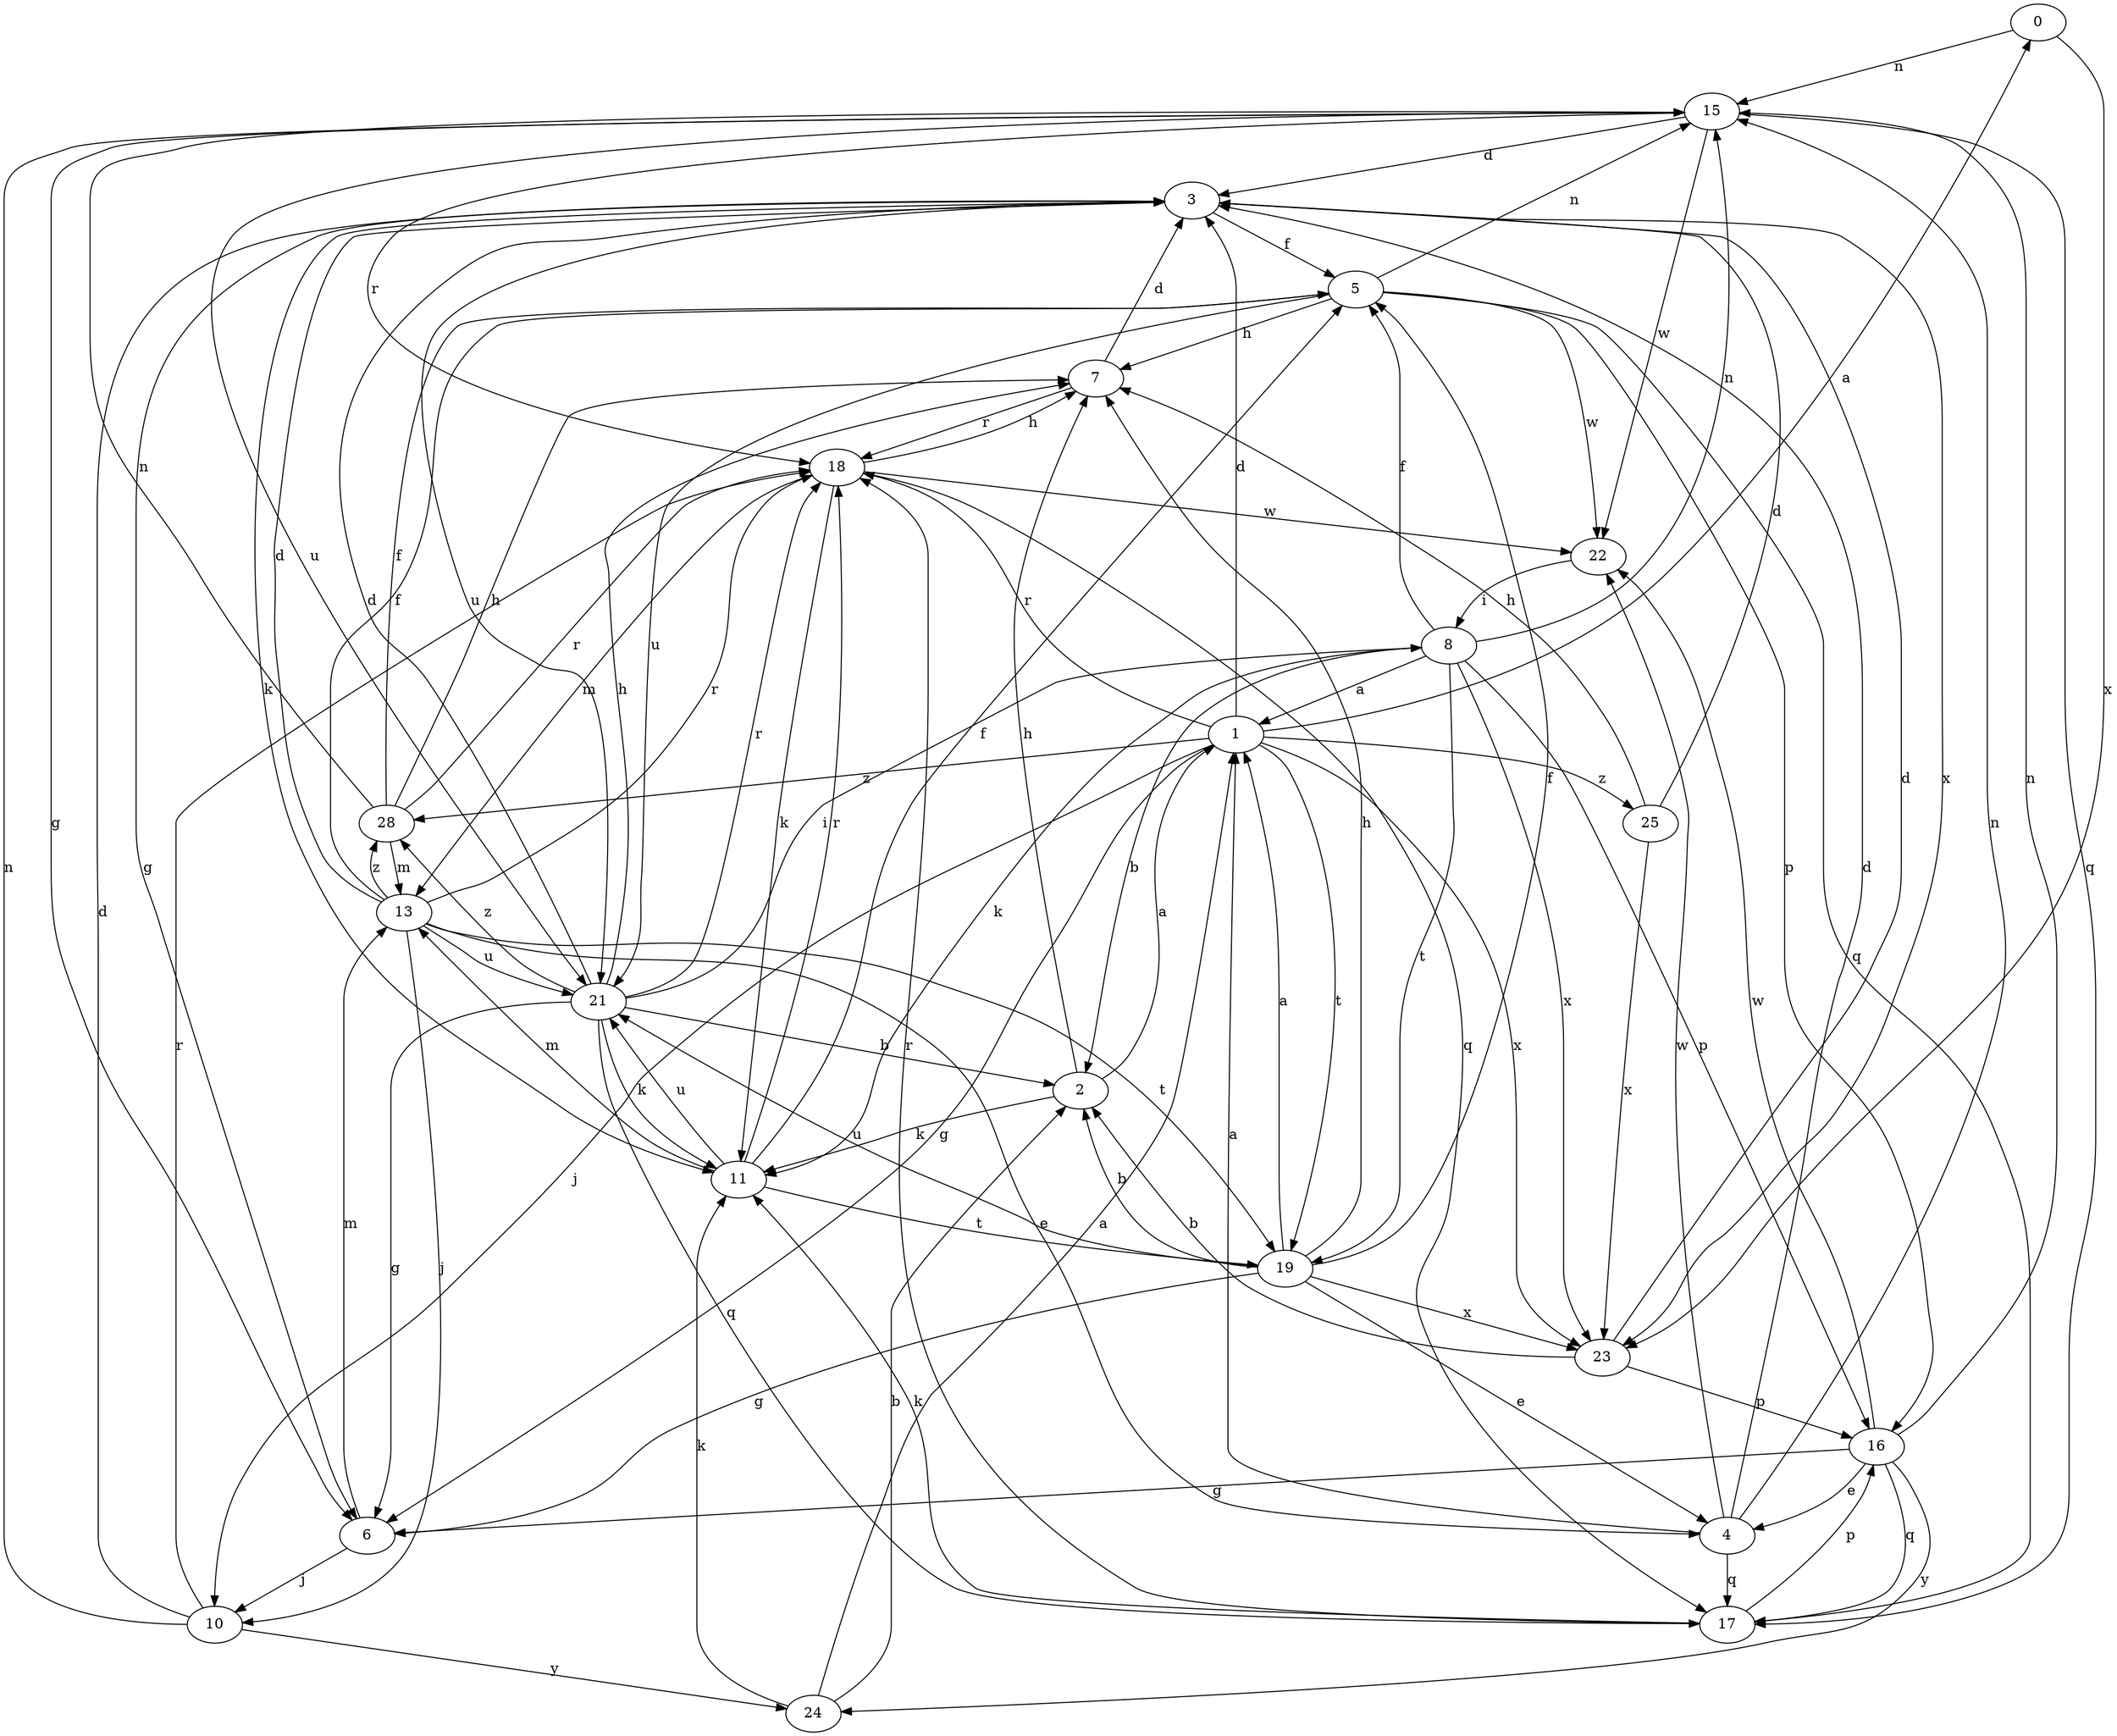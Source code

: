 strict digraph  {
0;
1;
2;
3;
4;
5;
6;
7;
8;
10;
11;
13;
15;
16;
17;
18;
19;
21;
22;
23;
24;
25;
28;
0 -> 15  [label=n];
0 -> 23  [label=x];
1 -> 0  [label=a];
1 -> 3  [label=d];
1 -> 6  [label=g];
1 -> 10  [label=j];
1 -> 18  [label=r];
1 -> 19  [label=t];
1 -> 23  [label=x];
1 -> 25  [label=z];
1 -> 28  [label=z];
2 -> 1  [label=a];
2 -> 7  [label=h];
2 -> 11  [label=k];
3 -> 5  [label=f];
3 -> 6  [label=g];
3 -> 11  [label=k];
3 -> 21  [label=u];
3 -> 23  [label=x];
4 -> 1  [label=a];
4 -> 3  [label=d];
4 -> 15  [label=n];
4 -> 17  [label=q];
4 -> 22  [label=w];
5 -> 7  [label=h];
5 -> 15  [label=n];
5 -> 16  [label=p];
5 -> 17  [label=q];
5 -> 21  [label=u];
5 -> 22  [label=w];
6 -> 10  [label=j];
6 -> 13  [label=m];
7 -> 3  [label=d];
7 -> 18  [label=r];
8 -> 1  [label=a];
8 -> 2  [label=b];
8 -> 5  [label=f];
8 -> 11  [label=k];
8 -> 15  [label=n];
8 -> 16  [label=p];
8 -> 19  [label=t];
8 -> 23  [label=x];
10 -> 3  [label=d];
10 -> 15  [label=n];
10 -> 18  [label=r];
10 -> 24  [label=y];
11 -> 5  [label=f];
11 -> 13  [label=m];
11 -> 18  [label=r];
11 -> 19  [label=t];
11 -> 21  [label=u];
13 -> 3  [label=d];
13 -> 4  [label=e];
13 -> 5  [label=f];
13 -> 10  [label=j];
13 -> 18  [label=r];
13 -> 19  [label=t];
13 -> 21  [label=u];
13 -> 28  [label=z];
15 -> 3  [label=d];
15 -> 6  [label=g];
15 -> 17  [label=q];
15 -> 18  [label=r];
15 -> 21  [label=u];
15 -> 22  [label=w];
16 -> 4  [label=e];
16 -> 6  [label=g];
16 -> 15  [label=n];
16 -> 17  [label=q];
16 -> 22  [label=w];
16 -> 24  [label=y];
17 -> 11  [label=k];
17 -> 16  [label=p];
17 -> 18  [label=r];
18 -> 7  [label=h];
18 -> 11  [label=k];
18 -> 13  [label=m];
18 -> 17  [label=q];
18 -> 22  [label=w];
19 -> 1  [label=a];
19 -> 2  [label=b];
19 -> 4  [label=e];
19 -> 5  [label=f];
19 -> 6  [label=g];
19 -> 7  [label=h];
19 -> 21  [label=u];
19 -> 23  [label=x];
21 -> 2  [label=b];
21 -> 3  [label=d];
21 -> 6  [label=g];
21 -> 7  [label=h];
21 -> 8  [label=i];
21 -> 11  [label=k];
21 -> 17  [label=q];
21 -> 18  [label=r];
21 -> 28  [label=z];
22 -> 8  [label=i];
23 -> 2  [label=b];
23 -> 3  [label=d];
23 -> 16  [label=p];
24 -> 1  [label=a];
24 -> 2  [label=b];
24 -> 11  [label=k];
25 -> 3  [label=d];
25 -> 7  [label=h];
25 -> 23  [label=x];
28 -> 5  [label=f];
28 -> 7  [label=h];
28 -> 13  [label=m];
28 -> 15  [label=n];
28 -> 18  [label=r];
}
